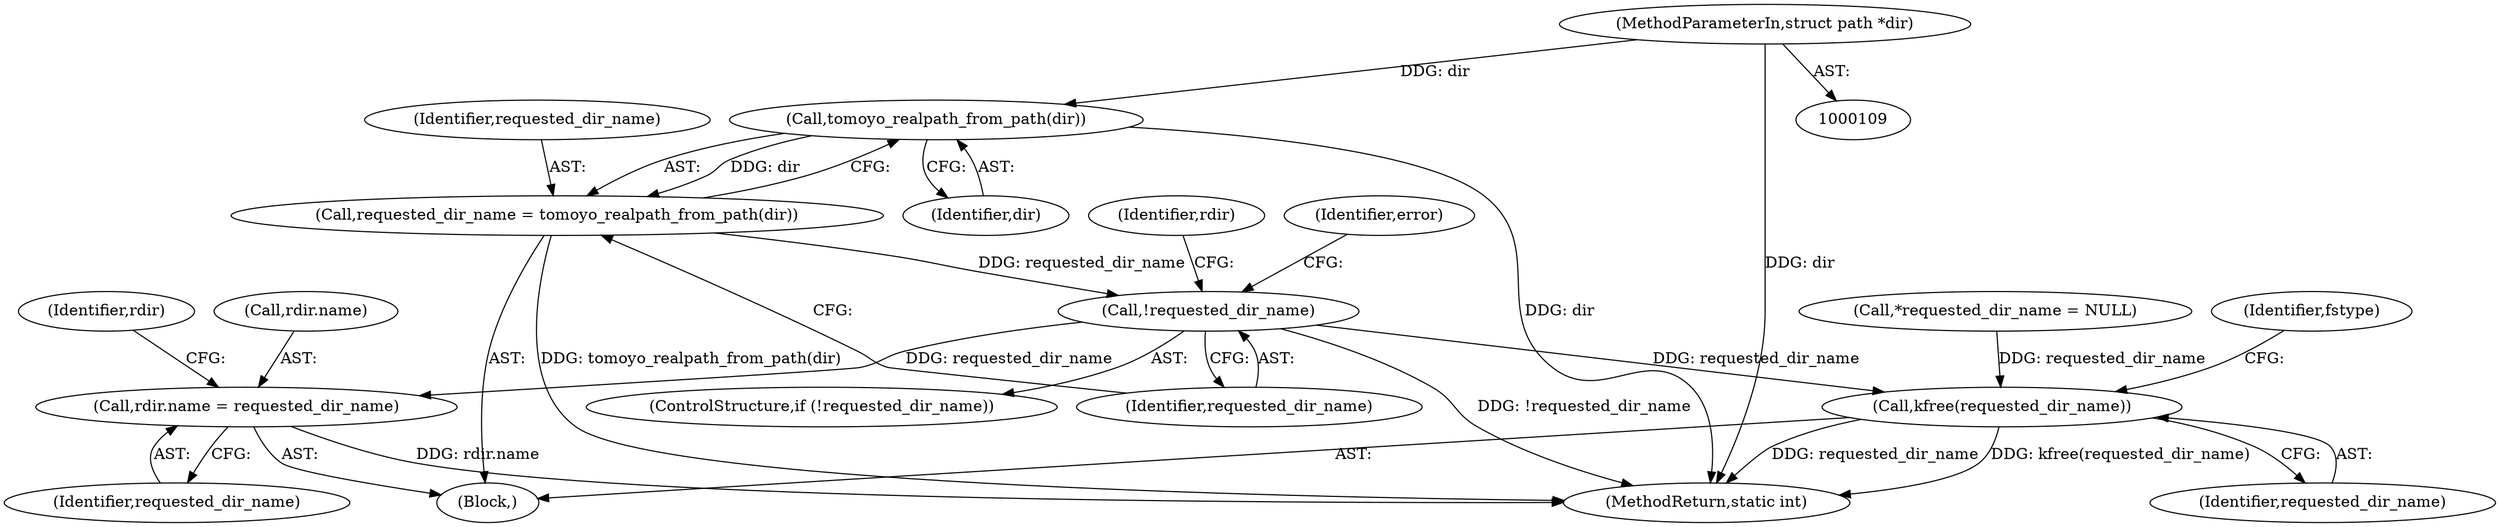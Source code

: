 digraph "0_linux_4e78c724d47e2342aa8fde61f6b8536f662f795f@pointer" {
"1000163" [label="(Call,tomoyo_realpath_from_path(dir))"];
"1000112" [label="(MethodParameterIn,struct path *dir)"];
"1000161" [label="(Call,requested_dir_name = tomoyo_realpath_from_path(dir))"];
"1000166" [label="(Call,!requested_dir_name)"];
"1000174" [label="(Call,rdir.name = requested_dir_name)"];
"1000382" [label="(Call,kfree(requested_dir_name))"];
"1000166" [label="(Call,!requested_dir_name)"];
"1000382" [label="(Call,kfree(requested_dir_name))"];
"1000163" [label="(Call,tomoyo_realpath_from_path(dir))"];
"1000161" [label="(Call,requested_dir_name = tomoyo_realpath_from_path(dir))"];
"1000115" [label="(Block,)"];
"1000392" [label="(MethodReturn,static int)"];
"1000175" [label="(Call,rdir.name)"];
"1000162" [label="(Identifier,requested_dir_name)"];
"1000176" [label="(Identifier,rdir)"];
"1000170" [label="(Identifier,error)"];
"1000165" [label="(ControlStructure,if (!requested_dir_name))"];
"1000383" [label="(Identifier,requested_dir_name)"];
"1000181" [label="(Identifier,rdir)"];
"1000167" [label="(Identifier,requested_dir_name)"];
"1000174" [label="(Call,rdir.name = requested_dir_name)"];
"1000164" [label="(Identifier,dir)"];
"1000385" [label="(Identifier,fstype)"];
"1000178" [label="(Identifier,requested_dir_name)"];
"1000112" [label="(MethodParameterIn,struct path *dir)"];
"1000126" [label="(Call,*requested_dir_name = NULL)"];
"1000163" -> "1000161"  [label="AST: "];
"1000163" -> "1000164"  [label="CFG: "];
"1000164" -> "1000163"  [label="AST: "];
"1000161" -> "1000163"  [label="CFG: "];
"1000163" -> "1000392"  [label="DDG: dir"];
"1000163" -> "1000161"  [label="DDG: dir"];
"1000112" -> "1000163"  [label="DDG: dir"];
"1000112" -> "1000109"  [label="AST: "];
"1000112" -> "1000392"  [label="DDG: dir"];
"1000161" -> "1000115"  [label="AST: "];
"1000162" -> "1000161"  [label="AST: "];
"1000167" -> "1000161"  [label="CFG: "];
"1000161" -> "1000392"  [label="DDG: tomoyo_realpath_from_path(dir)"];
"1000161" -> "1000166"  [label="DDG: requested_dir_name"];
"1000166" -> "1000165"  [label="AST: "];
"1000166" -> "1000167"  [label="CFG: "];
"1000167" -> "1000166"  [label="AST: "];
"1000170" -> "1000166"  [label="CFG: "];
"1000176" -> "1000166"  [label="CFG: "];
"1000166" -> "1000392"  [label="DDG: !requested_dir_name"];
"1000166" -> "1000174"  [label="DDG: requested_dir_name"];
"1000166" -> "1000382"  [label="DDG: requested_dir_name"];
"1000174" -> "1000115"  [label="AST: "];
"1000174" -> "1000178"  [label="CFG: "];
"1000175" -> "1000174"  [label="AST: "];
"1000178" -> "1000174"  [label="AST: "];
"1000181" -> "1000174"  [label="CFG: "];
"1000174" -> "1000392"  [label="DDG: rdir.name"];
"1000382" -> "1000115"  [label="AST: "];
"1000382" -> "1000383"  [label="CFG: "];
"1000383" -> "1000382"  [label="AST: "];
"1000385" -> "1000382"  [label="CFG: "];
"1000382" -> "1000392"  [label="DDG: requested_dir_name"];
"1000382" -> "1000392"  [label="DDG: kfree(requested_dir_name)"];
"1000126" -> "1000382"  [label="DDG: requested_dir_name"];
}
